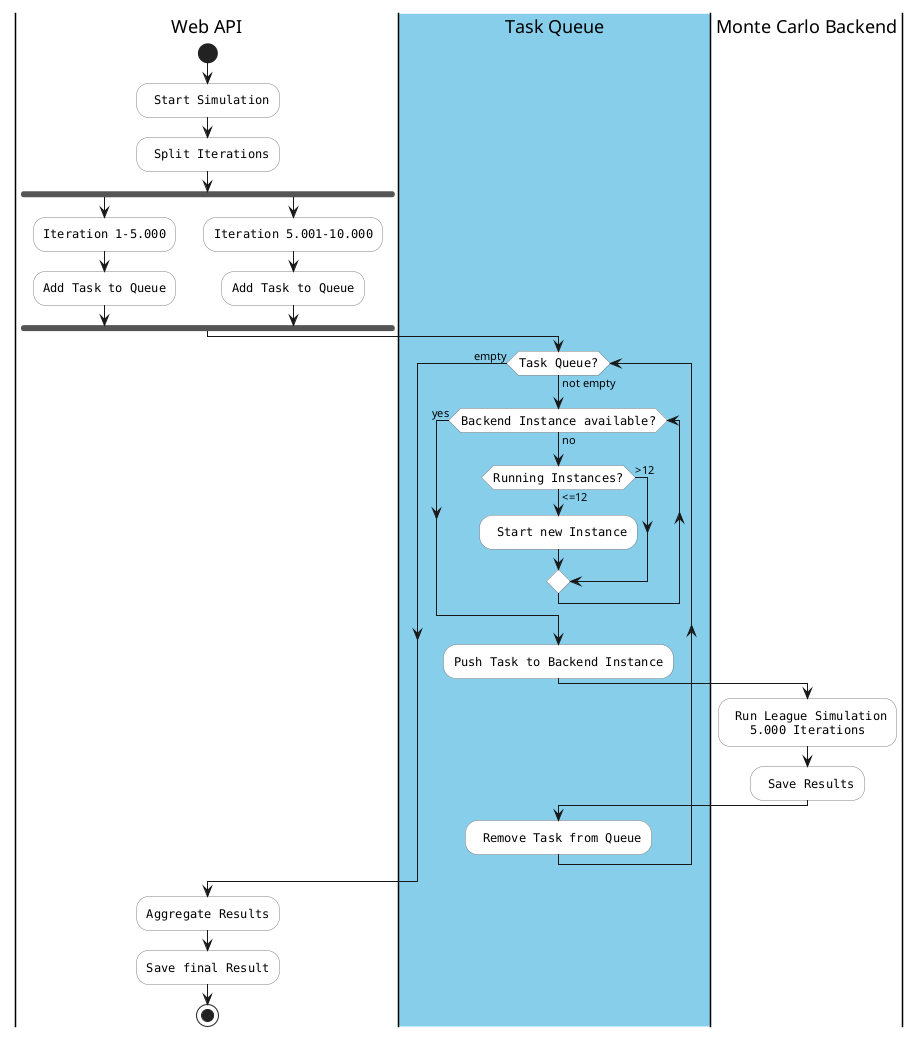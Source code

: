 @startuml

skinparam activity {
    FontColor black
    BackgroundColor white
    BorderColor grey
    FontName Monospaced
}
skinparam activityDiamond {
    FontColor black
    BackgroundColor white
    BorderColor grey
    FontName Monospaced
    FontSize 12
}

|Web API|
start
: Start Simulation;
: Split Iterations;
fork
    :Iteration 1-5.000;
    :Add Task to Queue;
fork again
    :Iteration 5.001-10.000;
    :Add Task to Queue;
end fork
|#Skyblue|Task Queue|
while (Task Queue?) is (not empty)
    while (Backend Instance available?) is (no)
        if(Running Instances?) then (<=12)
        : Start new Instance;
        else (>12)
        endif
    endwhile (yes)
    :Push Task to Backend Instance;
    |Monte Carlo Backend|
    : Run League Simulation
       5.000 Iterations;
    : Save Results;
    |Task Queue|
    : Remove Task from Queue;
endwhile (empty)
|Web API|
:Aggregate Results;
:Save final Result;
stop
@enduml